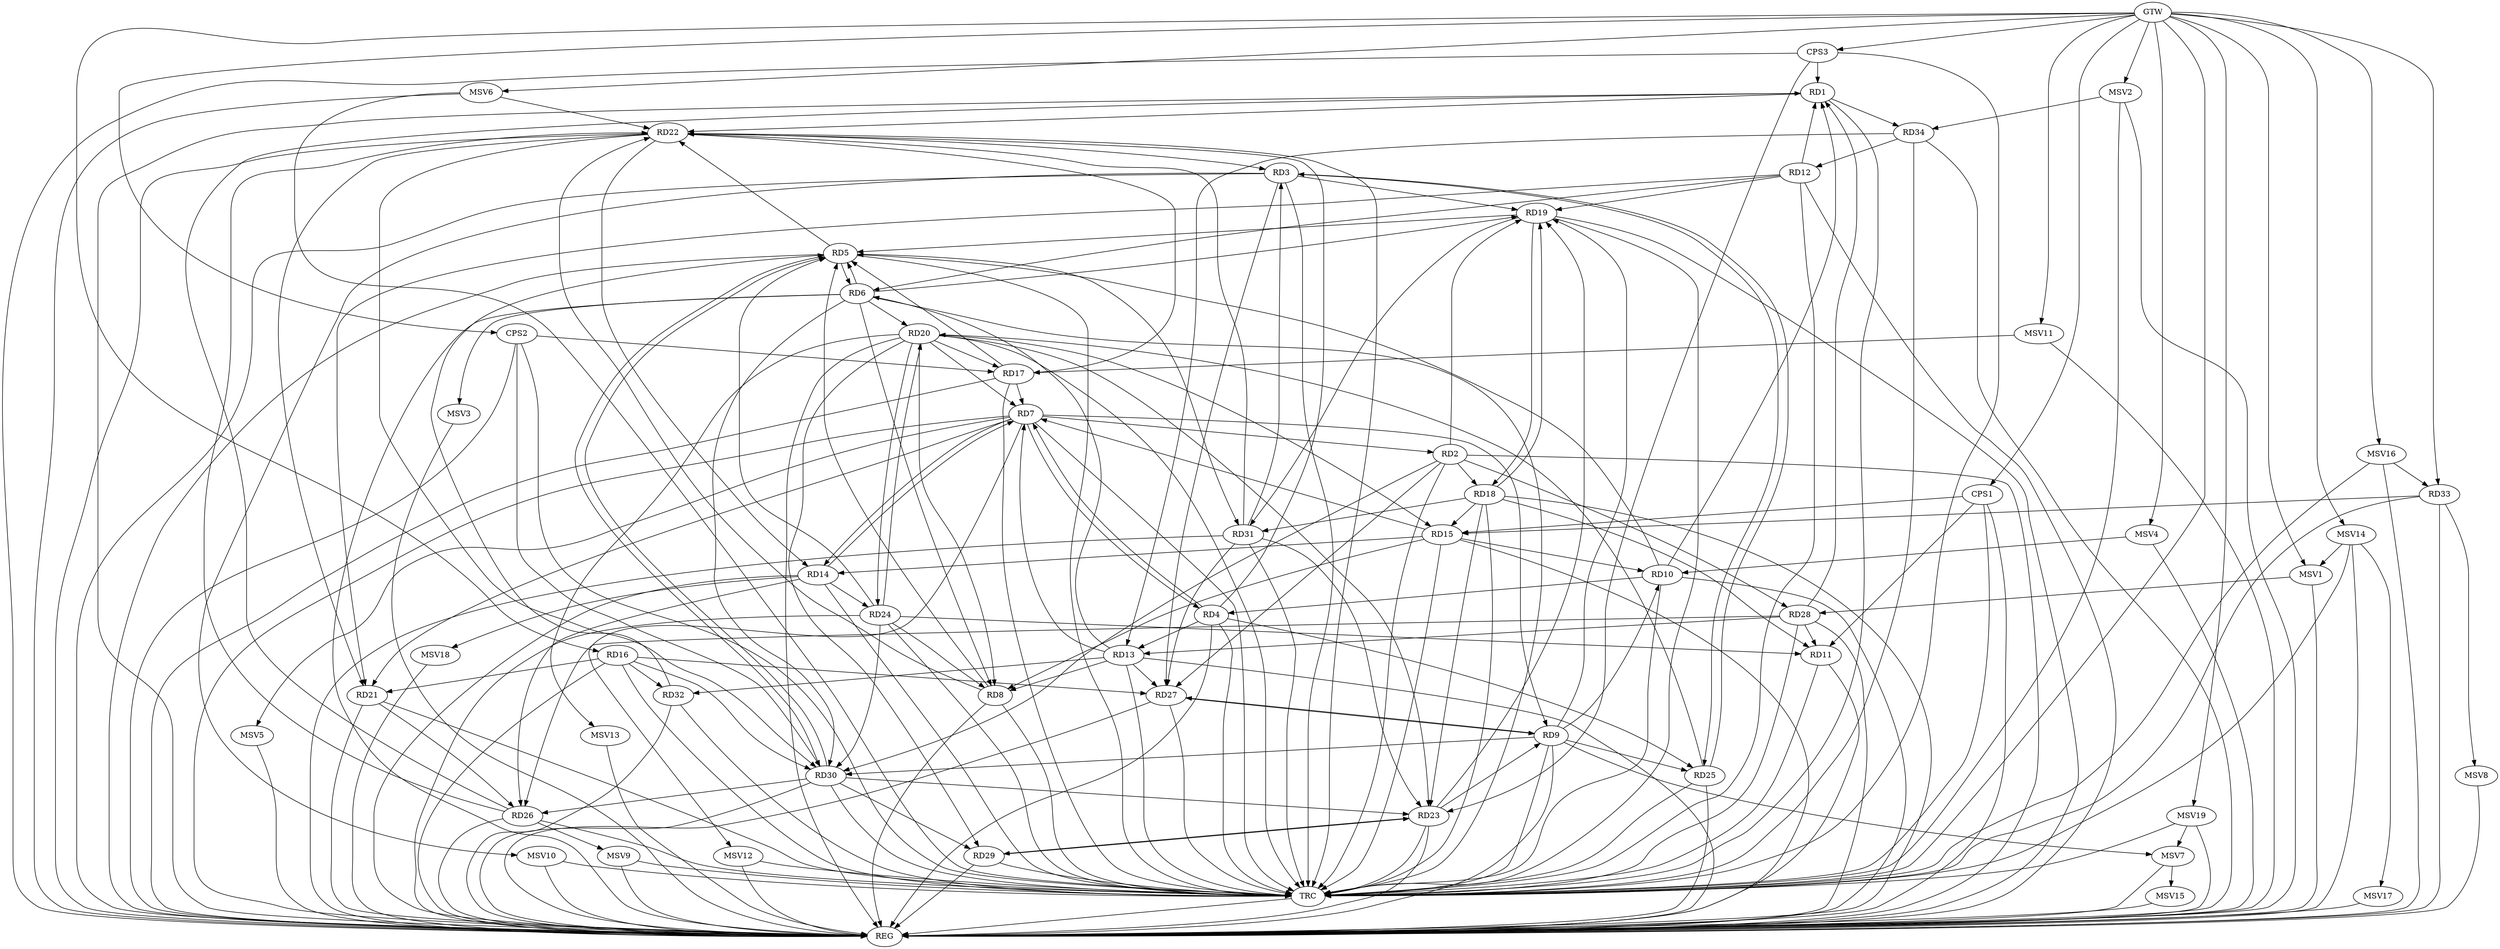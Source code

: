 strict digraph G {
  RD1 [ label="RD1" ];
  RD2 [ label="RD2" ];
  RD3 [ label="RD3" ];
  RD4 [ label="RD4" ];
  RD5 [ label="RD5" ];
  RD6 [ label="RD6" ];
  RD7 [ label="RD7" ];
  RD8 [ label="RD8" ];
  RD9 [ label="RD9" ];
  RD10 [ label="RD10" ];
  RD11 [ label="RD11" ];
  RD12 [ label="RD12" ];
  RD13 [ label="RD13" ];
  RD14 [ label="RD14" ];
  RD15 [ label="RD15" ];
  RD16 [ label="RD16" ];
  RD17 [ label="RD17" ];
  RD18 [ label="RD18" ];
  RD19 [ label="RD19" ];
  RD20 [ label="RD20" ];
  RD21 [ label="RD21" ];
  RD22 [ label="RD22" ];
  RD23 [ label="RD23" ];
  RD24 [ label="RD24" ];
  RD25 [ label="RD25" ];
  RD26 [ label="RD26" ];
  RD27 [ label="RD27" ];
  RD28 [ label="RD28" ];
  RD29 [ label="RD29" ];
  RD30 [ label="RD30" ];
  RD31 [ label="RD31" ];
  RD32 [ label="RD32" ];
  RD33 [ label="RD33" ];
  RD34 [ label="RD34" ];
  CPS1 [ label="CPS1" ];
  CPS2 [ label="CPS2" ];
  CPS3 [ label="CPS3" ];
  GTW [ label="GTW" ];
  REG [ label="REG" ];
  TRC [ label="TRC" ];
  MSV1 [ label="MSV1" ];
  MSV2 [ label="MSV2" ];
  MSV3 [ label="MSV3" ];
  MSV4 [ label="MSV4" ];
  MSV5 [ label="MSV5" ];
  MSV6 [ label="MSV6" ];
  MSV7 [ label="MSV7" ];
  MSV8 [ label="MSV8" ];
  MSV9 [ label="MSV9" ];
  MSV10 [ label="MSV10" ];
  MSV11 [ label="MSV11" ];
  MSV12 [ label="MSV12" ];
  MSV13 [ label="MSV13" ];
  MSV14 [ label="MSV14" ];
  MSV15 [ label="MSV15" ];
  MSV16 [ label="MSV16" ];
  MSV17 [ label="MSV17" ];
  MSV18 [ label="MSV18" ];
  MSV19 [ label="MSV19" ];
  RD10 -> RD1;
  RD12 -> RD1;
  RD1 -> RD22;
  RD26 -> RD1;
  RD28 -> RD1;
  RD1 -> RD34;
  RD7 -> RD2;
  RD2 -> RD18;
  RD2 -> RD19;
  RD2 -> RD27;
  RD2 -> RD28;
  RD2 -> RD30;
  RD3 -> RD19;
  RD22 -> RD3;
  RD3 -> RD25;
  RD25 -> RD3;
  RD3 -> RD27;
  RD31 -> RD3;
  RD4 -> RD7;
  RD7 -> RD4;
  RD10 -> RD4;
  RD4 -> RD13;
  RD4 -> RD22;
  RD4 -> RD25;
  RD5 -> RD6;
  RD6 -> RD5;
  RD8 -> RD5;
  RD10 -> RD5;
  RD17 -> RD5;
  RD19 -> RD5;
  RD5 -> RD22;
  RD24 -> RD5;
  RD5 -> RD30;
  RD30 -> RD5;
  RD5 -> RD31;
  RD32 -> RD5;
  RD6 -> RD8;
  RD12 -> RD6;
  RD13 -> RD6;
  RD6 -> RD19;
  RD6 -> RD20;
  RD6 -> RD30;
  RD7 -> RD9;
  RD13 -> RD7;
  RD7 -> RD14;
  RD14 -> RD7;
  RD15 -> RD7;
  RD17 -> RD7;
  RD20 -> RD7;
  RD7 -> RD21;
  RD13 -> RD8;
  RD15 -> RD8;
  RD20 -> RD8;
  RD8 -> RD22;
  RD24 -> RD8;
  RD9 -> RD10;
  RD9 -> RD19;
  RD23 -> RD9;
  RD9 -> RD25;
  RD9 -> RD27;
  RD27 -> RD9;
  RD9 -> RD30;
  RD15 -> RD10;
  RD18 -> RD11;
  RD24 -> RD11;
  RD28 -> RD11;
  RD12 -> RD19;
  RD12 -> RD21;
  RD34 -> RD12;
  RD13 -> RD27;
  RD28 -> RD13;
  RD13 -> RD32;
  RD34 -> RD13;
  RD15 -> RD14;
  RD22 -> RD14;
  RD14 -> RD24;
  RD14 -> RD26;
  RD18 -> RD15;
  RD20 -> RD15;
  RD33 -> RD15;
  RD16 -> RD21;
  RD16 -> RD27;
  RD16 -> RD30;
  RD16 -> RD32;
  RD20 -> RD17;
  RD22 -> RD17;
  RD18 -> RD19;
  RD19 -> RD18;
  RD18 -> RD23;
  RD18 -> RD31;
  RD23 -> RD19;
  RD19 -> RD31;
  RD20 -> RD23;
  RD20 -> RD24;
  RD24 -> RD20;
  RD25 -> RD20;
  RD20 -> RD29;
  RD22 -> RD21;
  RD21 -> RD26;
  RD26 -> RD22;
  RD22 -> RD30;
  RD31 -> RD22;
  RD23 -> RD29;
  RD29 -> RD23;
  RD30 -> RD23;
  RD31 -> RD23;
  RD24 -> RD30;
  RD28 -> RD26;
  RD30 -> RD26;
  RD31 -> RD27;
  RD30 -> RD29;
  CPS1 -> RD11;
  CPS1 -> RD15;
  CPS2 -> RD17;
  CPS2 -> RD30;
  CPS3 -> RD1;
  CPS3 -> RD23;
  GTW -> RD16;
  GTW -> RD33;
  GTW -> CPS1;
  GTW -> CPS2;
  GTW -> CPS3;
  RD1 -> REG;
  RD2 -> REG;
  RD3 -> REG;
  RD4 -> REG;
  RD5 -> REG;
  RD6 -> REG;
  RD7 -> REG;
  RD8 -> REG;
  RD9 -> REG;
  RD10 -> REG;
  RD11 -> REG;
  RD12 -> REG;
  RD13 -> REG;
  RD14 -> REG;
  RD15 -> REG;
  RD16 -> REG;
  RD17 -> REG;
  RD18 -> REG;
  RD19 -> REG;
  RD20 -> REG;
  RD21 -> REG;
  RD22 -> REG;
  RD23 -> REG;
  RD24 -> REG;
  RD25 -> REG;
  RD26 -> REG;
  RD27 -> REG;
  RD28 -> REG;
  RD29 -> REG;
  RD30 -> REG;
  RD31 -> REG;
  RD32 -> REG;
  RD33 -> REG;
  RD34 -> REG;
  CPS1 -> REG;
  CPS2 -> REG;
  CPS3 -> REG;
  RD1 -> TRC;
  RD2 -> TRC;
  RD3 -> TRC;
  RD4 -> TRC;
  RD5 -> TRC;
  RD6 -> TRC;
  RD7 -> TRC;
  RD8 -> TRC;
  RD9 -> TRC;
  RD10 -> TRC;
  RD11 -> TRC;
  RD12 -> TRC;
  RD13 -> TRC;
  RD14 -> TRC;
  RD15 -> TRC;
  RD16 -> TRC;
  RD17 -> TRC;
  RD18 -> TRC;
  RD19 -> TRC;
  RD20 -> TRC;
  RD21 -> TRC;
  RD22 -> TRC;
  RD23 -> TRC;
  RD24 -> TRC;
  RD25 -> TRC;
  RD26 -> TRC;
  RD27 -> TRC;
  RD28 -> TRC;
  RD29 -> TRC;
  RD30 -> TRC;
  RD31 -> TRC;
  RD32 -> TRC;
  RD33 -> TRC;
  RD34 -> TRC;
  CPS1 -> TRC;
  CPS2 -> TRC;
  CPS3 -> TRC;
  GTW -> TRC;
  TRC -> REG;
  MSV1 -> RD28;
  GTW -> MSV1;
  MSV1 -> REG;
  MSV2 -> RD34;
  GTW -> MSV2;
  MSV2 -> REG;
  MSV2 -> TRC;
  RD6 -> MSV3;
  MSV3 -> REG;
  MSV4 -> RD10;
  GTW -> MSV4;
  MSV4 -> REG;
  RD7 -> MSV5;
  MSV5 -> REG;
  MSV6 -> RD22;
  GTW -> MSV6;
  MSV6 -> REG;
  MSV6 -> TRC;
  RD9 -> MSV7;
  MSV7 -> REG;
  RD33 -> MSV8;
  MSV8 -> REG;
  RD26 -> MSV9;
  MSV9 -> REG;
  MSV9 -> TRC;
  RD3 -> MSV10;
  MSV10 -> REG;
  MSV10 -> TRC;
  MSV11 -> RD17;
  GTW -> MSV11;
  MSV11 -> REG;
  RD7 -> MSV12;
  MSV12 -> REG;
  MSV12 -> TRC;
  RD20 -> MSV13;
  MSV13 -> REG;
  MSV14 -> MSV1;
  GTW -> MSV14;
  MSV14 -> REG;
  MSV14 -> TRC;
  MSV7 -> MSV15;
  MSV15 -> REG;
  MSV16 -> RD33;
  GTW -> MSV16;
  MSV16 -> REG;
  MSV16 -> TRC;
  MSV14 -> MSV17;
  MSV17 -> REG;
  RD14 -> MSV18;
  MSV18 -> REG;
  MSV19 -> MSV7;
  GTW -> MSV19;
  MSV19 -> REG;
  MSV19 -> TRC;
}
